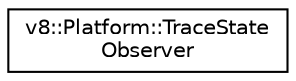 digraph "Graphical Class Hierarchy"
{
  edge [fontname="Helvetica",fontsize="10",labelfontname="Helvetica",labelfontsize="10"];
  node [fontname="Helvetica",fontsize="10",shape=record];
  rankdir="LR";
  Node1 [label="v8::Platform::TraceState\lObserver",height=0.2,width=0.4,color="black", fillcolor="white", style="filled",URL="$classv8_1_1Platform_1_1TraceStateObserver.html"];
}
